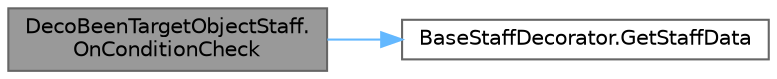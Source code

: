 digraph "DecoBeenTargetObjectStaff.OnConditionCheck"
{
 // LATEX_PDF_SIZE
  bgcolor="transparent";
  edge [fontname=Helvetica,fontsize=10,labelfontname=Helvetica,labelfontsize=10];
  node [fontname=Helvetica,fontsize=10,shape=box,height=0.2,width=0.4];
  rankdir="LR";
  Node1 [id="Node000001",label="DecoBeenTargetObjectStaff.\lOnConditionCheck",height=0.2,width=0.4,color="gray40", fillcolor="grey60", style="filled", fontcolor="black",tooltip=" "];
  Node1 -> Node2 [id="edge1_Node000001_Node000002",color="steelblue1",style="solid",tooltip=" "];
  Node2 [id="Node000002",label="BaseStaffDecorator.GetStaffData",height=0.2,width=0.4,color="grey40", fillcolor="white", style="filled",URL="$class_base_staff_decorator.html#af5e6399d06f85070c901ef81159c6ff9",tooltip="スタッフ情報が存在するかのチェック"];
}
